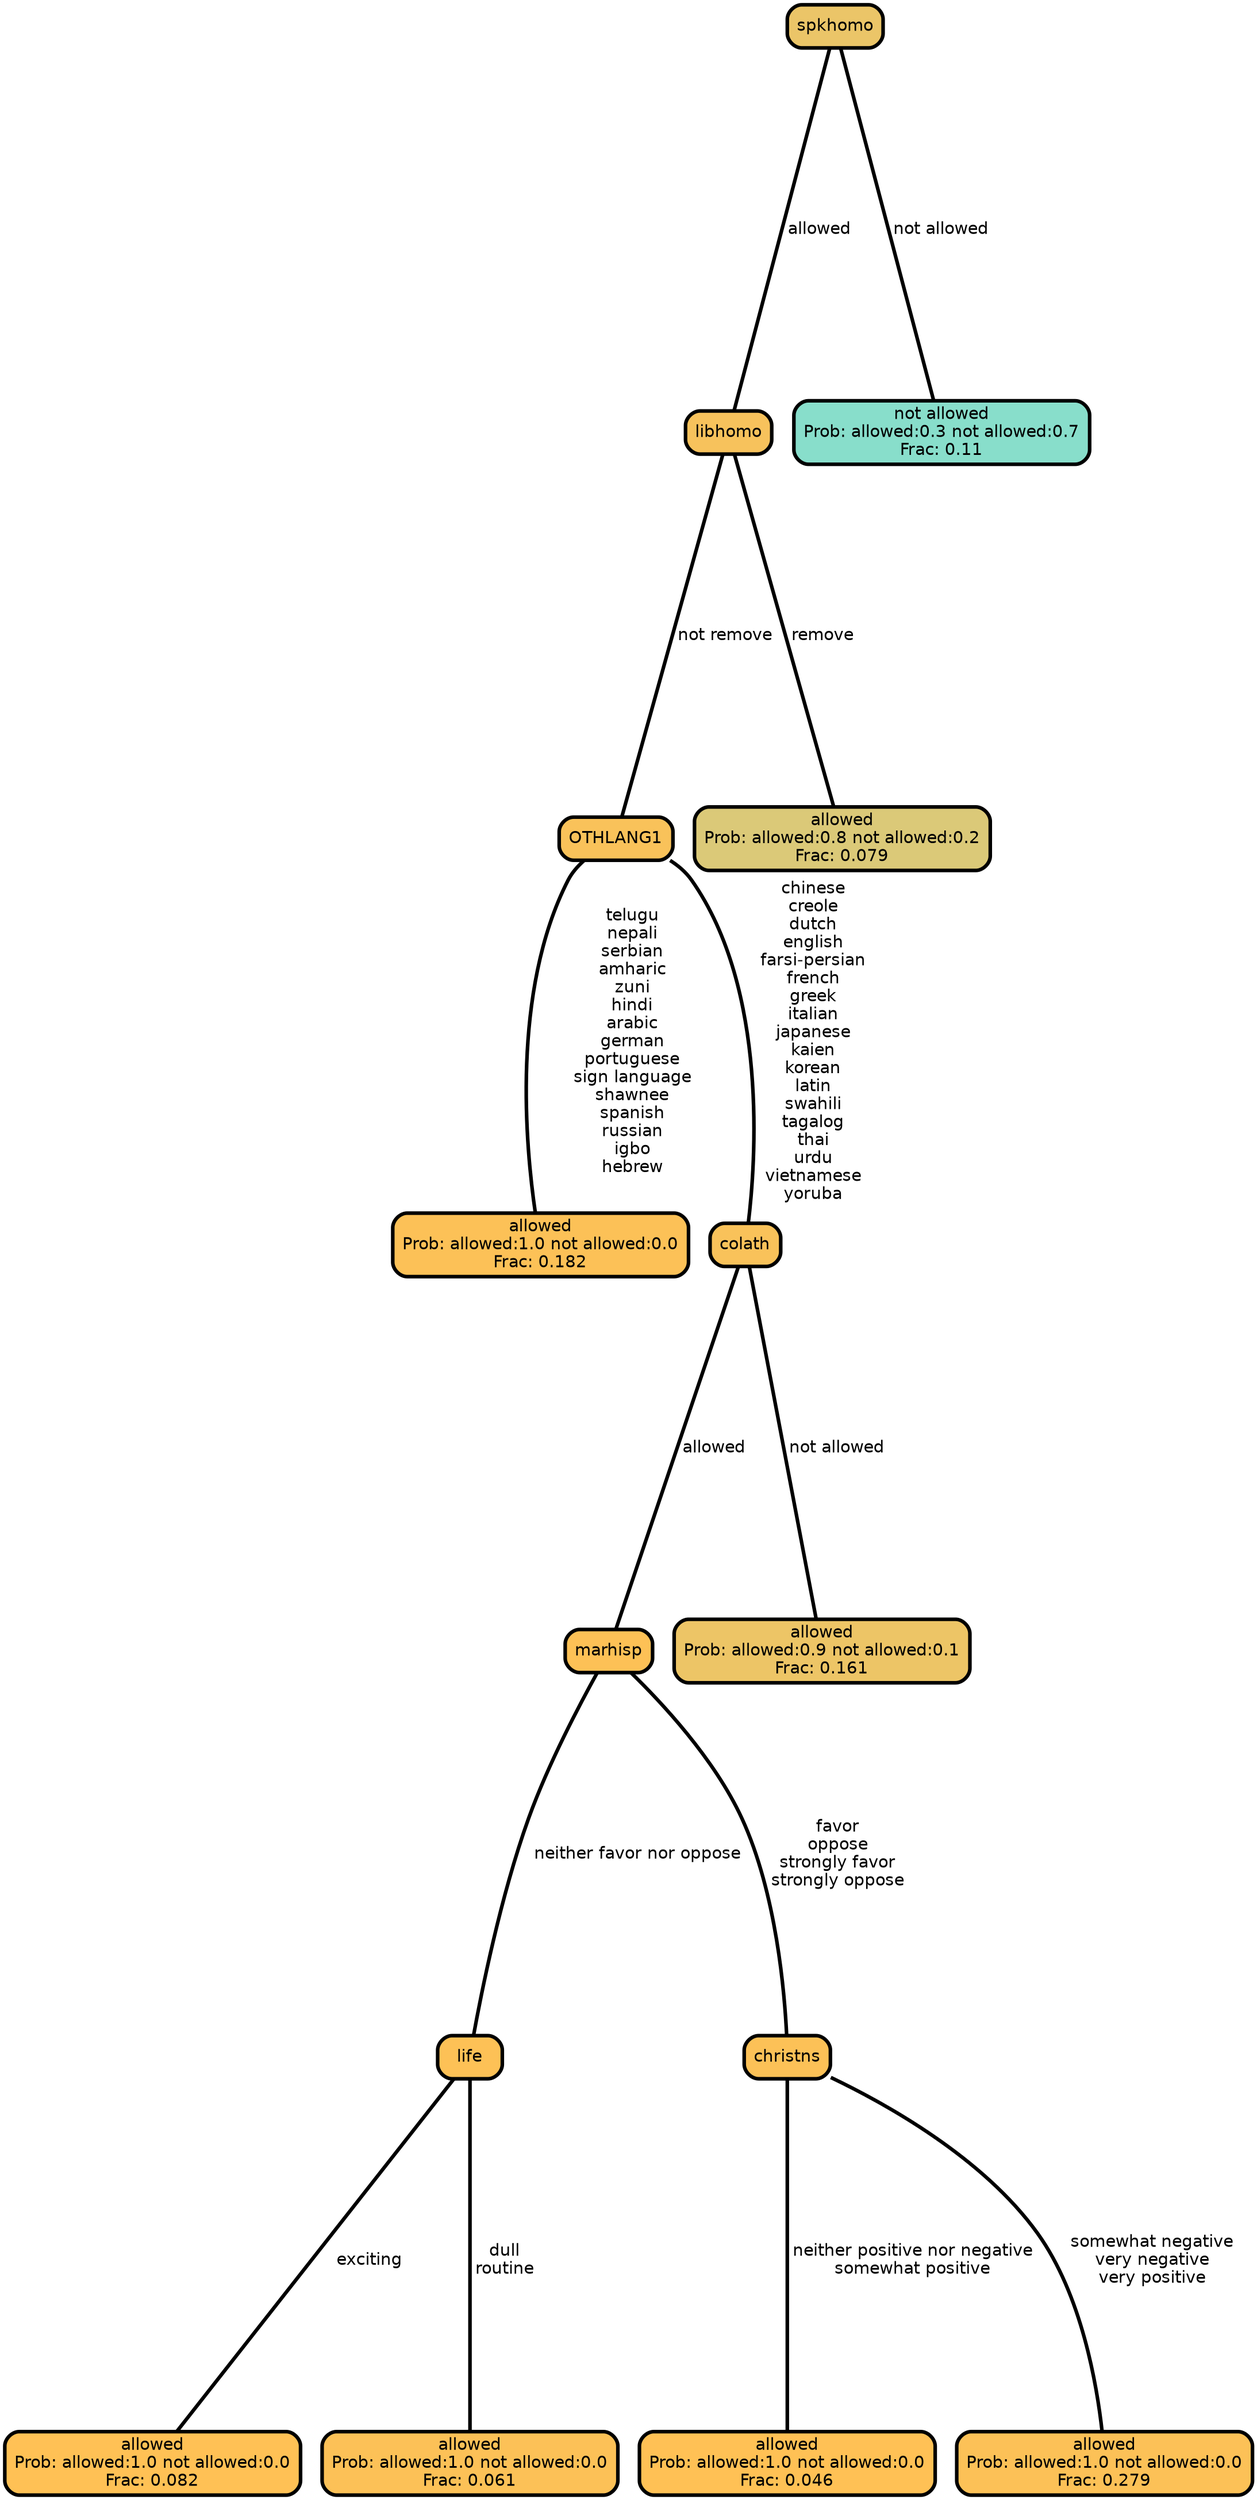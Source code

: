 graph Tree {
node [shape=box, style="filled, rounded",color="black",penwidth="3",fontcolor="black",                 fontname=helvetica] ;
graph [ranksep="0 equally", splines=straight,                 bgcolor=transparent, dpi=200] ;
edge [fontname=helvetica, color=black] ;
0 [label="allowed
Prob: allowed:1.0 not allowed:0.0
Frac: 0.182", fillcolor="#fcc157"] ;
1 [label="OTHLANG1", fillcolor="#f9c25a"] ;
2 [label="allowed
Prob: allowed:1.0 not allowed:0.0
Frac: 0.082", fillcolor="#ffc155"] ;
3 [label="life", fillcolor="#fdc156"] ;
4 [label="allowed
Prob: allowed:1.0 not allowed:0.0
Frac: 0.061", fillcolor="#fcc157"] ;
5 [label="marhisp", fillcolor="#fdc156"] ;
6 [label="allowed
Prob: allowed:1.0 not allowed:0.0
Frac: 0.046", fillcolor="#ffc155"] ;
7 [label="christns", fillcolor="#fcc157"] ;
8 [label="allowed
Prob: allowed:1.0 not allowed:0.0
Frac: 0.279", fillcolor="#fcc157"] ;
9 [label="colath", fillcolor="#f9c25a"] ;
10 [label="allowed
Prob: allowed:0.9 not allowed:0.1
Frac: 0.161", fillcolor="#edc566"] ;
11 [label="libhomo", fillcolor="#f7c25c"] ;
12 [label="allowed
Prob: allowed:0.8 not allowed:0.2
Frac: 0.079", fillcolor="#dbc978"] ;
13 [label="spkhomo", fillcolor="#ebc568"] ;
14 [label="not allowed
Prob: allowed:0.3 not allowed:0.7
Frac: 0.11", fillcolor="#88decb"] ;
1 -- 0 [label=" telugu\n nepali\n serbian\n amharic\n zuni\n hindi\n arabic\n german\n portuguese\n sign language\n shawnee\n spanish\n russian\n igbo\n hebrew",penwidth=3] ;
1 -- 9 [label=" chinese\n creole\n dutch\n english\n farsi-persian\n french\n greek\n italian\n japanese\n kaien\n korean\n latin\n swahili\n tagalog\n thai\n urdu\n vietnamese\n yoruba",penwidth=3] ;
3 -- 2 [label=" exciting",penwidth=3] ;
3 -- 4 [label=" dull\n routine",penwidth=3] ;
5 -- 3 [label=" neither favor nor oppose",penwidth=3] ;
5 -- 7 [label=" favor\n oppose\n strongly favor\n strongly oppose",penwidth=3] ;
7 -- 6 [label=" neither positive nor negative\n somewhat positive",penwidth=3] ;
7 -- 8 [label=" somewhat negative\n very negative\n very positive",penwidth=3] ;
9 -- 5 [label=" allowed",penwidth=3] ;
9 -- 10 [label=" not allowed",penwidth=3] ;
11 -- 1 [label=" not remove",penwidth=3] ;
11 -- 12 [label=" remove",penwidth=3] ;
13 -- 11 [label=" allowed",penwidth=3] ;
13 -- 14 [label=" not allowed",penwidth=3] ;
{rank = same;}}